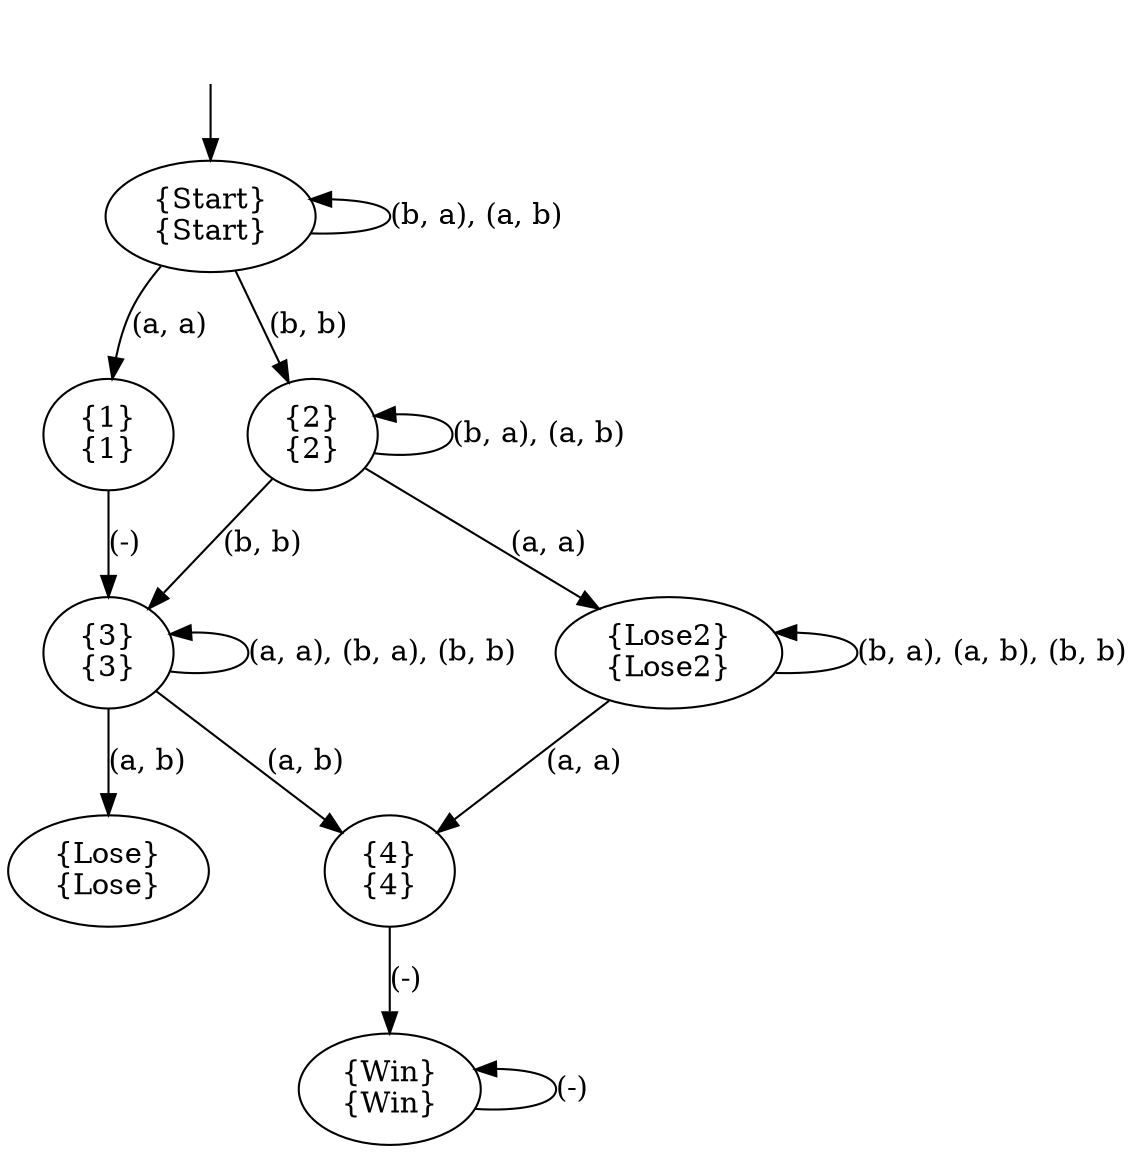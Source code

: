 digraph  {
concentrate=False;
nodesep=0.5;
ranksep=0.5;
splines=True;
2355553150576 [label="{Start}\n{Start}"];
2355553151008 [label="{1}\n{1}"];
2355553151584 [label="{2}\n{2}"];
2355553151872 [label="{3}\n{3}"];
2355553284832 [label="{Lose2}\n{Lose2}"];
2355553248352 [label="{4}\n{4}"];
2355553248640 [label="{Lose}\n{Lose}"];
2355553249648 [label="{Win}\n{Win}"];
hidden [label="", shape=none];
2355553150576 -> 2355553151008  [action="('a', 'a')", key="('a', 'a')", label="(a, a)"];
2355553150576 -> 2355553151584  [action="('b', 'b')", key="('b', 'b')", label="(b, b)"];
2355553150576 -> 2355553150576  [action="(('b', 'a'), ('a', 'b'))", dir=back, key="(('b', 'a'), ('a', 'b'))", label="(b, a), (a, b)"];
2355553151008 -> 2355553151872  [action="(('a', 'a'), ('b', 'a'), ('a', ','), ('b', ','), ('a', ' '), ('b', ' '), ('a', 'b'), ('b', 'b'))", key="(('a', 'a'), ('b', 'a'), ('a', ','), ('b', ','), ('a', ' '), ('b', ' '), ('a', 'b'), ('b', 'b'))", label="(-)"];
2355553151584 -> 2355553284832  [action="('a', 'a')", key="('a', 'a')", label="(a, a)"];
2355553151584 -> 2355553151872  [action="('b', 'b')", key="('b', 'b')", label="(b, b)"];
2355553151584 -> 2355553151584  [action="(('b', 'a'), ('a', 'b'))", dir=back, key="(('b', 'a'), ('a', 'b'))", label="(b, a), (a, b)"];
2355553151872 -> 2355553248352  [action="('a', 'b')", key="('a', 'b')", label="(a, b)"];
2355553151872 -> 2355553248640  [action="('a', 'b')", key="('a', 'b')", label="(a, b)"];
2355553151872 -> 2355553151872  [action="(('a', 'a'), ('b', 'a'), ('b', 'b'))", dir=back, key="(('a', 'a'), ('b', 'a'), ('b', 'b'))", label="(a, a), (b, a), (b, b)"];
2355553284832 -> 2355553248352  [action="('a', 'a')", key="('a', 'a')", label="(a, a)"];
2355553284832 -> 2355553284832  [action="(('b', 'a'), ('a', 'b'), ('b', 'b'))", dir=back, key="(('b', 'a'), ('a', 'b'), ('b', 'b'))", label="(b, a), (a, b), (b, b)"];
2355553248352 -> 2355553249648  [action="(('a', 'a'), ('b', 'a'), ('a', ','), ('b', ','), ('a', ' '), ('b', ' '), ('a', 'b'), ('b', 'b'))", key="(('a', 'a'), ('b', 'a'), ('a', ','), ('b', ','), ('a', ' '), ('b', ' '), ('a', 'b'), ('b', 'b'))", label="(-)"];
2355553249648 -> 2355553249648  [action="(('a', 'a'), ('b', 'a'), ('a', ','), ('b', ','), ('a', ' '), ('b', ' '), ('a', 'b'), ('b', 'b'))", dir=back, key="(('a', 'a'), ('b', 'a'), ('a', ','), ('b', ','), ('a', ' '), ('b', ' '), ('a', 'b'), ('b', 'b'))", label="(-)"];
hidden -> 2355553150576  [key=0];
}

